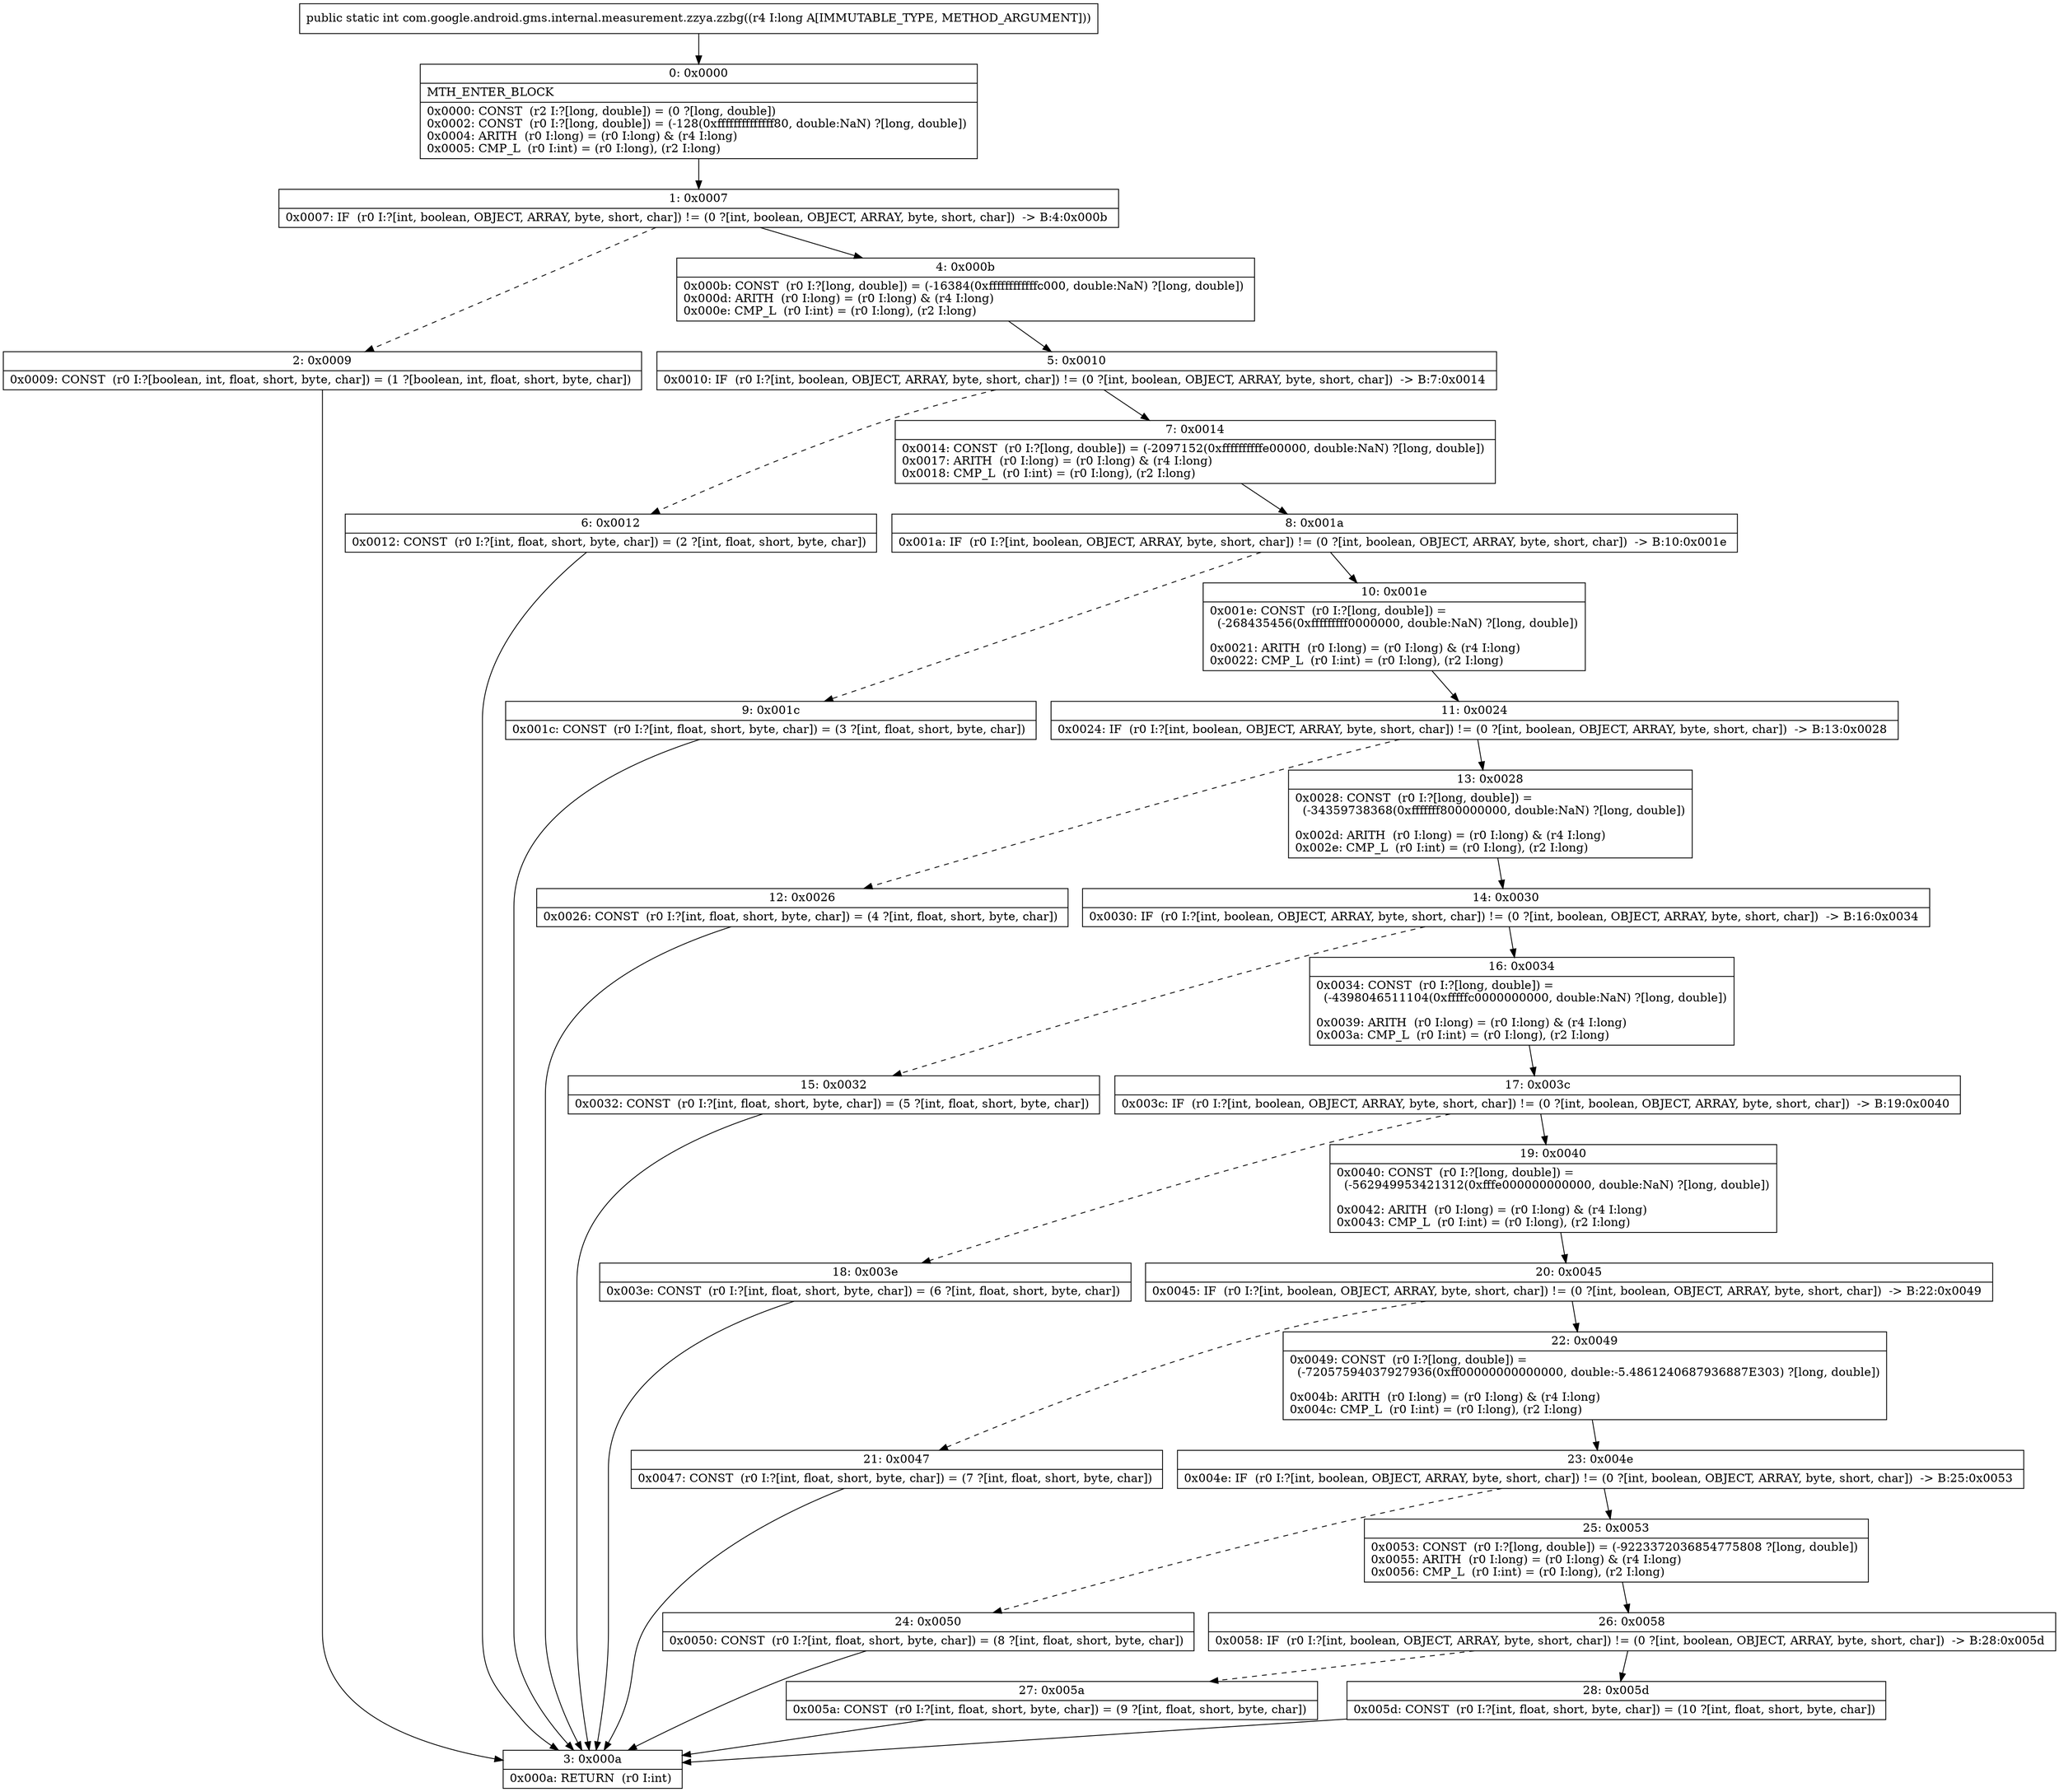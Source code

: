 digraph "CFG forcom.google.android.gms.internal.measurement.zzya.zzbg(J)I" {
Node_0 [shape=record,label="{0\:\ 0x0000|MTH_ENTER_BLOCK\l|0x0000: CONST  (r2 I:?[long, double]) = (0 ?[long, double]) \l0x0002: CONST  (r0 I:?[long, double]) = (\-128(0xffffffffffffff80, double:NaN) ?[long, double]) \l0x0004: ARITH  (r0 I:long) = (r0 I:long) & (r4 I:long) \l0x0005: CMP_L  (r0 I:int) = (r0 I:long), (r2 I:long) \l}"];
Node_1 [shape=record,label="{1\:\ 0x0007|0x0007: IF  (r0 I:?[int, boolean, OBJECT, ARRAY, byte, short, char]) != (0 ?[int, boolean, OBJECT, ARRAY, byte, short, char])  \-\> B:4:0x000b \l}"];
Node_2 [shape=record,label="{2\:\ 0x0009|0x0009: CONST  (r0 I:?[boolean, int, float, short, byte, char]) = (1 ?[boolean, int, float, short, byte, char]) \l}"];
Node_3 [shape=record,label="{3\:\ 0x000a|0x000a: RETURN  (r0 I:int) \l}"];
Node_4 [shape=record,label="{4\:\ 0x000b|0x000b: CONST  (r0 I:?[long, double]) = (\-16384(0xffffffffffffc000, double:NaN) ?[long, double]) \l0x000d: ARITH  (r0 I:long) = (r0 I:long) & (r4 I:long) \l0x000e: CMP_L  (r0 I:int) = (r0 I:long), (r2 I:long) \l}"];
Node_5 [shape=record,label="{5\:\ 0x0010|0x0010: IF  (r0 I:?[int, boolean, OBJECT, ARRAY, byte, short, char]) != (0 ?[int, boolean, OBJECT, ARRAY, byte, short, char])  \-\> B:7:0x0014 \l}"];
Node_6 [shape=record,label="{6\:\ 0x0012|0x0012: CONST  (r0 I:?[int, float, short, byte, char]) = (2 ?[int, float, short, byte, char]) \l}"];
Node_7 [shape=record,label="{7\:\ 0x0014|0x0014: CONST  (r0 I:?[long, double]) = (\-2097152(0xffffffffffe00000, double:NaN) ?[long, double]) \l0x0017: ARITH  (r0 I:long) = (r0 I:long) & (r4 I:long) \l0x0018: CMP_L  (r0 I:int) = (r0 I:long), (r2 I:long) \l}"];
Node_8 [shape=record,label="{8\:\ 0x001a|0x001a: IF  (r0 I:?[int, boolean, OBJECT, ARRAY, byte, short, char]) != (0 ?[int, boolean, OBJECT, ARRAY, byte, short, char])  \-\> B:10:0x001e \l}"];
Node_9 [shape=record,label="{9\:\ 0x001c|0x001c: CONST  (r0 I:?[int, float, short, byte, char]) = (3 ?[int, float, short, byte, char]) \l}"];
Node_10 [shape=record,label="{10\:\ 0x001e|0x001e: CONST  (r0 I:?[long, double]) = \l  (\-268435456(0xfffffffff0000000, double:NaN) ?[long, double])\l \l0x0021: ARITH  (r0 I:long) = (r0 I:long) & (r4 I:long) \l0x0022: CMP_L  (r0 I:int) = (r0 I:long), (r2 I:long) \l}"];
Node_11 [shape=record,label="{11\:\ 0x0024|0x0024: IF  (r0 I:?[int, boolean, OBJECT, ARRAY, byte, short, char]) != (0 ?[int, boolean, OBJECT, ARRAY, byte, short, char])  \-\> B:13:0x0028 \l}"];
Node_12 [shape=record,label="{12\:\ 0x0026|0x0026: CONST  (r0 I:?[int, float, short, byte, char]) = (4 ?[int, float, short, byte, char]) \l}"];
Node_13 [shape=record,label="{13\:\ 0x0028|0x0028: CONST  (r0 I:?[long, double]) = \l  (\-34359738368(0xfffffff800000000, double:NaN) ?[long, double])\l \l0x002d: ARITH  (r0 I:long) = (r0 I:long) & (r4 I:long) \l0x002e: CMP_L  (r0 I:int) = (r0 I:long), (r2 I:long) \l}"];
Node_14 [shape=record,label="{14\:\ 0x0030|0x0030: IF  (r0 I:?[int, boolean, OBJECT, ARRAY, byte, short, char]) != (0 ?[int, boolean, OBJECT, ARRAY, byte, short, char])  \-\> B:16:0x0034 \l}"];
Node_15 [shape=record,label="{15\:\ 0x0032|0x0032: CONST  (r0 I:?[int, float, short, byte, char]) = (5 ?[int, float, short, byte, char]) \l}"];
Node_16 [shape=record,label="{16\:\ 0x0034|0x0034: CONST  (r0 I:?[long, double]) = \l  (\-4398046511104(0xfffffc0000000000, double:NaN) ?[long, double])\l \l0x0039: ARITH  (r0 I:long) = (r0 I:long) & (r4 I:long) \l0x003a: CMP_L  (r0 I:int) = (r0 I:long), (r2 I:long) \l}"];
Node_17 [shape=record,label="{17\:\ 0x003c|0x003c: IF  (r0 I:?[int, boolean, OBJECT, ARRAY, byte, short, char]) != (0 ?[int, boolean, OBJECT, ARRAY, byte, short, char])  \-\> B:19:0x0040 \l}"];
Node_18 [shape=record,label="{18\:\ 0x003e|0x003e: CONST  (r0 I:?[int, float, short, byte, char]) = (6 ?[int, float, short, byte, char]) \l}"];
Node_19 [shape=record,label="{19\:\ 0x0040|0x0040: CONST  (r0 I:?[long, double]) = \l  (\-562949953421312(0xfffe000000000000, double:NaN) ?[long, double])\l \l0x0042: ARITH  (r0 I:long) = (r0 I:long) & (r4 I:long) \l0x0043: CMP_L  (r0 I:int) = (r0 I:long), (r2 I:long) \l}"];
Node_20 [shape=record,label="{20\:\ 0x0045|0x0045: IF  (r0 I:?[int, boolean, OBJECT, ARRAY, byte, short, char]) != (0 ?[int, boolean, OBJECT, ARRAY, byte, short, char])  \-\> B:22:0x0049 \l}"];
Node_21 [shape=record,label="{21\:\ 0x0047|0x0047: CONST  (r0 I:?[int, float, short, byte, char]) = (7 ?[int, float, short, byte, char]) \l}"];
Node_22 [shape=record,label="{22\:\ 0x0049|0x0049: CONST  (r0 I:?[long, double]) = \l  (\-72057594037927936(0xff00000000000000, double:\-5.4861240687936887E303) ?[long, double])\l \l0x004b: ARITH  (r0 I:long) = (r0 I:long) & (r4 I:long) \l0x004c: CMP_L  (r0 I:int) = (r0 I:long), (r2 I:long) \l}"];
Node_23 [shape=record,label="{23\:\ 0x004e|0x004e: IF  (r0 I:?[int, boolean, OBJECT, ARRAY, byte, short, char]) != (0 ?[int, boolean, OBJECT, ARRAY, byte, short, char])  \-\> B:25:0x0053 \l}"];
Node_24 [shape=record,label="{24\:\ 0x0050|0x0050: CONST  (r0 I:?[int, float, short, byte, char]) = (8 ?[int, float, short, byte, char]) \l}"];
Node_25 [shape=record,label="{25\:\ 0x0053|0x0053: CONST  (r0 I:?[long, double]) = (\-9223372036854775808 ?[long, double]) \l0x0055: ARITH  (r0 I:long) = (r0 I:long) & (r4 I:long) \l0x0056: CMP_L  (r0 I:int) = (r0 I:long), (r2 I:long) \l}"];
Node_26 [shape=record,label="{26\:\ 0x0058|0x0058: IF  (r0 I:?[int, boolean, OBJECT, ARRAY, byte, short, char]) != (0 ?[int, boolean, OBJECT, ARRAY, byte, short, char])  \-\> B:28:0x005d \l}"];
Node_27 [shape=record,label="{27\:\ 0x005a|0x005a: CONST  (r0 I:?[int, float, short, byte, char]) = (9 ?[int, float, short, byte, char]) \l}"];
Node_28 [shape=record,label="{28\:\ 0x005d|0x005d: CONST  (r0 I:?[int, float, short, byte, char]) = (10 ?[int, float, short, byte, char]) \l}"];
MethodNode[shape=record,label="{public static int com.google.android.gms.internal.measurement.zzya.zzbg((r4 I:long A[IMMUTABLE_TYPE, METHOD_ARGUMENT])) }"];
MethodNode -> Node_0;
Node_0 -> Node_1;
Node_1 -> Node_2[style=dashed];
Node_1 -> Node_4;
Node_2 -> Node_3;
Node_4 -> Node_5;
Node_5 -> Node_6[style=dashed];
Node_5 -> Node_7;
Node_6 -> Node_3;
Node_7 -> Node_8;
Node_8 -> Node_9[style=dashed];
Node_8 -> Node_10;
Node_9 -> Node_3;
Node_10 -> Node_11;
Node_11 -> Node_12[style=dashed];
Node_11 -> Node_13;
Node_12 -> Node_3;
Node_13 -> Node_14;
Node_14 -> Node_15[style=dashed];
Node_14 -> Node_16;
Node_15 -> Node_3;
Node_16 -> Node_17;
Node_17 -> Node_18[style=dashed];
Node_17 -> Node_19;
Node_18 -> Node_3;
Node_19 -> Node_20;
Node_20 -> Node_21[style=dashed];
Node_20 -> Node_22;
Node_21 -> Node_3;
Node_22 -> Node_23;
Node_23 -> Node_24[style=dashed];
Node_23 -> Node_25;
Node_24 -> Node_3;
Node_25 -> Node_26;
Node_26 -> Node_27[style=dashed];
Node_26 -> Node_28;
Node_27 -> Node_3;
Node_28 -> Node_3;
}

